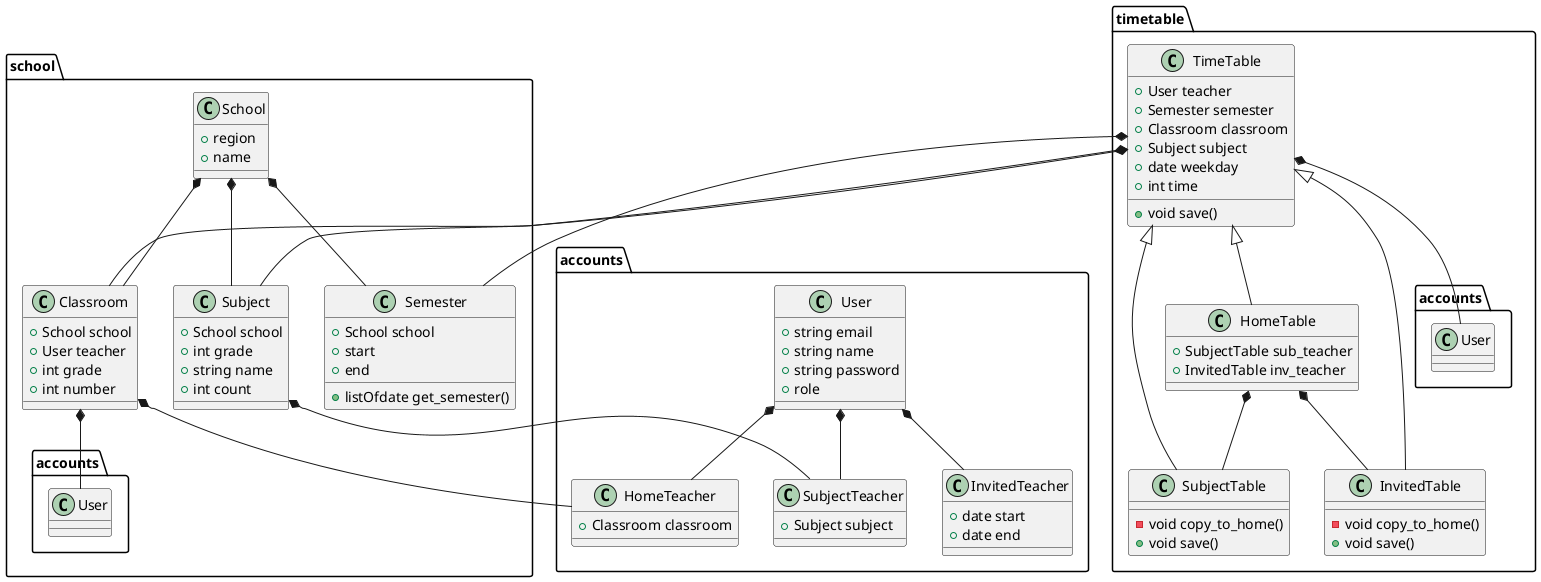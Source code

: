 @startuml
namespace school {
    class School {
        + region
        + name
    }
    class Semester {
        + School school
        + start
        + end
        + listOfdate get_semester()
    }
    class Classroom {
        + School school
        + User teacher
        + int grade
        + int number
    }
    class Subject {
        + School school
        + int grade
        + string name
        + int count
    }

    School *-- Semester
    School *-- Classroom
    School *-- Subject

    Classroom *-- accounts.User
}

namespace timetable {
    class TimeTable {
        + User teacher
        + Semester semester
        + Classroom classroom
        + Subject subject
        + date weekday
        + int time
        + void save()
    }
    class HomeTable {
        + SubjectTable sub_teacher
        + InvitedTable inv_teacher
    }
    class SubjectTable {
        - void copy_to_home()
        + void save()
    }
    class InvitedTable {
        - void copy_to_home()
        + void save()        
    }
    TimeTable <|-- SubjectTable
    TimeTable <|-- HomeTable
    TimeTable <|-- InvitedTable
    HomeTable *-- SubjectTable
    HomeTable *-- InvitedTable

    TimeTable *-- accounts.User
    TimeTable *-- school.Semester
    TimeTable *-- school.Classroom
    TimeTable *-- school.Subject
}

namespace accounts {
    class User {
        + string email
        + string name
        + string password
        + role
    }
    class SubjectTeacher {
        + Subject subject
    }
    class HomeTeacher {
        + Classroom classroom
    }
    class InvitedTeacher {
        + date start
        + date end
    }
    User *-- HomeTeacher
    User *-- SubjectTeacher
    User *-- InvitedTeacher

    school.Classroom *-- HomeTeacher
    school.Subject *-- SubjectTeacher
}

@enduml